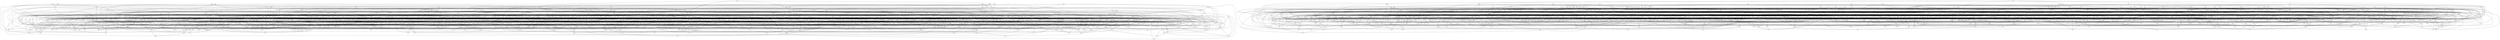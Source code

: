 graph {
	ssr -- {mkc zdr}
	ccn -- {hpf drf dnr}
	bpf -- {krh stt}
	lhf -- {zpv}
	pgn -- {xjc}
	gfn -- {xhp hvg bqd}
	srl -- {hfb gmm qjh}
	mtb -- {mcl nps}
	hkc -- {dcz mcl kzp zpc sgg}
	fhd -- {vst}
	kpz -- {shk mfn}
	qkb -- {gdx}
	dgb -- {xvb mnf}
	cnt -- {pfj khj qdb}
	rxk -- {ktd}
	xtf -- {dhk mqk zmp}
	czq -- {hpc tmk ttv gmk}
	rcs -- {scs}
	zjt -- {jgd jcm kms}
	vdj -- {jkt ssd}
	zpq -- {lmx tcv zdl}
	mpz -- {jcb hfl ppj}
	bcm -- {ctd dtz ssd dxd lsl}
	qqq -- {cjl pdp zhv tvb}
	gxj -- {lkj tbq sfm}
	zhk -- {fqf ptj vln}
	zdl -- {lxk dpr tcv}
	ncp -- {vqp vqn}
	srz -- {lnv fsg}
	jqk -- {csq mcz}
	cvv -- {glq rsc dzf gdn dfp}
	vcx -- {vdj npc nrx}
	lbq -- {zds}
	psn -- {npq xzz gjx svf}
	tnf -- {zqk jhs zbh lnq}
	vtz -- {bhh gxr blx}
	pzq -- {vcj cqn jxr qvx}
	bdt -- {jzm dhh hpc tbp}
	gjm -- {vtz kjl jln}
	zcg -- {kcv sqv}
	fck -- {qsp tcp}
	lls -- {zvq tkd tzd}
	hbr -- {hld rkl cbg}
	zsh -- {dcx zhr}
	mmr -- {tbk qns zmp}
	fvf -- {rsp}
	rfr -- {bdd}
	krn -- {dkk dfd}
	vvc -- {hmj zmh}
	ctd -- {gmg lmq zzk}
	sqk -- {qsg hpq nhf}
	rsp -- {vlb}
	tsf -- {dkp csh}
	lcm -- {tjj}
	nxn -- {gph kjl}
	jxr -- {rgn}
	cch -- {snz}
	dtz -- {kng}
	gkn -- {bgm}
	rfk -- {ngv}
	qrr -- {bqr rjp fqs gsx rjr}
	dmq -- {clv zdj zmh}
	dxd -- {mxp}
	gxr -- {nnh hpn}
	pqx -- {nbh qjx frt vpb mmn}
	mdt -- {qkc jzn jks qbc zdp}
	frj -- {fgj}
	dvv -- {tjj hkm tqf cmc}
	mcs -- {ttz xcr}
	vxg -- {mcp gxt mqn}
	pmv -- {sqv}
	mzb -- {zsh}
	pvf -- {sgg jzx}
	sxk -- {nsg mpc qjh}
	grj -- {srz dgx}
	vbh -- {sbn rkl}
	qzg -- {xdv zgb mpl fmc}
	zbl -- {zbf}
	nst -- {svd}
	fbq -- {cmf dcx gzt lln}
	kfb -- {gsk}
	slc -- {ppg}
	rds -- {hrd tlv qbm}
	vgp -- {qcp tcj}
	kcx -- {mbc gkn xmk xtj}
	kzj -- {fpg dng}
	qhr -- {gfm ktx lmg kbn}
	dtr -- {fgc mzg mcs}
	vfx -- {mfh frd}
	szm -- {hkt gmm hfh ckk}
	qdg -- {rcg}
	kxg -- {qnz vbk pff hll dfs}
	hgm -- {gnk ptd mxc kmb}
	gbx -- {mkt nkn mcj}
	fpx -- {dtz zvh}
	lgl -- {qcg zbh rcg}
	sfv -- {mzg xfd kgs}
	sls -- {dfj tfd vtj znv}
	msc -- {gqz hdp gdn qbd}
	tfz -- {fnk scr vff tdb}
	gmb -- {gst dqr grk hfp}
	grs -- {pfj}
	xsr -- {bbs}
	vbj -- {pts lnm jzx}
	qnx -- {qxz ckk}
	nvt -- {dhc}
	dhk -- {ztd}
	zfm -- {shk npq kbn lbd}
	jjl -- {sht cvl qkr kbf}
	jsv -- {dhg jvg ghd hqs mrr}
	nlk -- {xsp cbt qmd}
	blx -- {mtb fhf}
	slk -- {bmb jjp hdg dtf}
	pkk -- {ksl}
	bjv -- {kbl rbl bdt fvf}
	njb -- {zlq}
	skz -- {tpn cxr vfx klc tpl}
	mmp -- {mhx mpc}
	xsm -- {hmj}
	xfd -- {xpz}
	vff -- {gmx zxl}
	pck -- {czg hjg jkt dkp}
	ldl -- {rsq gmm tkt}
	zfk -- {lpm qch fts}
	ctn -- {rxc svf}
	mnj -- {dlg jkt}
	fjj -- {rfb jhc rdb bmg}
	cqp -- {vxq ppx svd}
	pqj -- {pxc ggj qrz pdc}
	dqr -- {dnr rkl}
	qfn -- {zbf}
	fxr -- {xnh ljb nmb}
	chb -- {ztf hxp}
	lbb -- {cpv zqk hvg cvl}
	tjk -- {tts dhp}
	sfx -- {ktx znk gpz qln ggh}
	jjp -- {fhl zdg}
	xxn -- {mjv}
	dfv -- {xvh mfn hfb hzn}
	ths -- {vfl frz lhm nks sxx}
	cgs -- {lkj}
	zqd -- {tmk hgh hld dhs}
	fgg -- {kmr mhx xlt}
	jbh -- {dmg qkx bmg skl zlq}
	kkf -- {kql}
	thd -- {xnc pts jbf}
	pzb -- {zhk bln qpl bfs mgh}
	gfx -- {qjd bvk fmx ssv}
	hpf -- {xgq}
	csz -- {lmf rkk zrj}
	dmb -- {hbk zbn hhs}
	lbd -- {zvc}
	lnq -- {lxq nms lfp}
	dkh -- {svf mct kmj tjr}
	gxs -- {hcv ncp msj lxr lzx}
	snx -- {xzv}
	vkj -- {qmv krc tvx}
	mfv -- {mfh}
	svh -- {msn sxj stn}
	ltd -- {csq bmk cnt vkj mmp}
	cft -- {mhx vfn dpz bdl krn}
	gld -- {mkj rkd dsr hsx dzj}
	sfg -- {pmx dtc vst}
	xqq -- {dbx sxj}
	tgx -- {sfm kvt}
	cqv -- {lkz sxm}
	fnk -- {hls prg}
	knn -- {rvq cxl cfz}
	trp -- {rzn gnq xpp sjh}
	xtx -- {xpp}
	qbd -- {mmb}
	nnh -- {pms}
	clk -- {fxg mlk fxh nzh cbg}
	kqz -- {rnh ssd}
	glp -- {kkx nkp zbh fbq hmz vns}
	nxl -- {mxv zmt xgm}
	fhp -- {mzd jlk jtc}
	jzc -- {mfh lkp tnf ldr}
	lhm -- {vgp ptf}
	glr -- {mkt kjx zmm}
	xkh -- {cfk rjp jzx}
	ssv -- {gzp}
	fhl -- {rsp}
	tlx -- {fmc tgd zxk}
	ptd -- {krh fnr czp}
	bvx -- {fqf spp lsl nfx}
	jbm -- {qld vcj qmq pkl}
	trn -- {gcf qsj bgt}
	vjd -- {rfr dsx cms}
	mzt -- {pxs vqd sqf drx}
	rsv -- {zbf ddf tlx fnb}
	rpn -- {rsr lpq}
	pbg -- {mmb rlf}
	qrl -- {nhf fvf}
	qgp -- {jjb kll fhn qvx tjr}
	lnd -- {jtj}
	btp -- {rcj lfp}
	jcr -- {jgj}
	qmv -- {qbs zpc}
	blb -- {fst rzn rhs njr}
	gqj -- {cqv zvf qcb zkh}
	hxr -- {jbz}
	fts -- {mcs nnh}
	pvr -- {gsm rsq}
	skq -- {vqp bjs tch}
	ksf -- {dnq jxv nmv}
	qdk -- {nmb}
	qxv -- {dfv qdk rlj gzp zbz}
	nsk -- {gqz}
	zbb -- {knd hvp lls fhr njr htv}
	vqp -- {vst}
	cdr -- {fhv vvq zjq gsc}
	lbg -- {sns vzt sdz thd pxl}
	vbd -- {dhc rcn kfb bvq hlx png ghh}
	vrh -- {zrk}
	cvl -- {dnd}
	qhf -- {crj bhx}
	kqr -- {pgl kqp xld ccn}
	bvq -- {jcb}
	cxl -- {ljb}
	tss -- {xlm rht shh vrk}
	scv -- {glr qsr rjh cml}
	ksl -- {zpn bcz}
	zsz -- {kgp mmn xbm}
	pxs -- {rsp}
	hsj -- {kbf pvs lcf}
	jcb -- {mzg}
	hmt -- {fmv fzs tcp xkh}
	ktv -- {vsn nbk kvt}
	htr -- {sml hln lqs}
	jmc -- {nvg prg njb czg}
	mmt -- {svf gpz hgh dzq}
	nbh -- {stn zhr}
	rnk -- {pbf zlg}
	dzk -- {ltj ndh dfd xnh}
	dzl -- {smk xhp qzz xhm bln}
	nzt -- {lpq bnr bvq rpr}
	hdp -- {fhd tqn cgs gjp}
	mvs -- {mvr hnh rxc xgq}
	rbg -- {xrs gph jqk hqv czm}
	gmk -- {vhr pxl}
	sxm -- {tzz xlm}
	nbl -- {bbs kxn vvc psl}
	gjp -- {jcr}
	cfk -- {rbl}
	lss -- {nsl}
	gjj -- {mfv ffq}
	mrf -- {pbq tqn ptj lmq}
	lxr -- {dsx qss}
	hnz -- {pdc dtz rcb}
	vnz -- {qdg dcq hqd}
	mbs -- {tpl pck pmb jxg gqp}
	sbt -- {fmv cxm mmq}
	cxr -- {bgt}
	lgd -- {zxl ptp tpp tmb}
	rzg -- {ncm gmh tqb}
	ntv -- {dlx qjx trn lmq}
	ndh -- {hzj hfb}
	kzt -- {grs fqm}
	vln -- {tcj}
	kcv -- {cnb qkb}
	rpd -- {ghd dhh}
	vmd -- {gjj}
	jgv -- {sqv vxb}
	ttv -- {mrr}
	frz -- {zlq pdc}
	hmx -- {zns chf ftt}
	cxt -- {xcb hqq btp nbh}
	dlq -- {zdz zfk rsv}
	jzj -- {jxv bvq gsm gfm}
	skg -- {tkq tjj}
	hlj -- {hfl ptm}
	zbr -- {fvf kgs rkl}
	dht -- {pmz dgl}
	trd -- {nhf}
	gpt -- {phq vgp vjd frj lpl}
	qmk -- {fmc hfk kcb lbd}
	xmk -- {fgj}
	nzb -- {tpj nzh qcj}
	npc -- {tth mfd rnh}
	pjr -- {srz xsm}
	cnd -- {ctz gps bpf dgl}
	pmh -- {pkv lgl xhm vcg xmk}
	tbp -- {zdp gxn hlx}
	kkr -- {vpx hll}
	nvl -- {lvt knm gmh hll vbh}
	msl -- {rnp kzk zbz}
	cpv -- {tbq bnl}
	tch -- {gqp mfv pjf lmv djs}
	hkm -- {knc}
	bhh -- {khl mrr}
	jqb -- {zmh lkp fpx vdj}
	bxp -- {fsg xnq dst}
	hfh -- {bkz rxg pzl}
	vxj -- {hkf rsv cqg jvg}
	lpl -- {sht zxj tdb}
	jcj -- {cfl nds}
	hln -- {xjv lzg}
	hnh -- {kmb tcc}
	mbm -- {lbj ffq xmz sxj}
	zjf -- {dhh pxs kbr sdz qmr}
	rsx -- {sxk zmm}
	lbn -- {nmv qrl bvq msl sxz csq}
	mcl -- {smg}
	nmv -- {pgn}
	hdl -- {phn lbq bdl fgg}
	jks -- {kzp pcf}
	krh -- {pgl}
	rck -- {zhr xjv hlv}
	gpr -- {njt rpz lxs hrd}
	ftt -- {mjv}
	vqt -- {mcl lvk}
	hsx -- {zxj rzl}
	pdg -- {prp fqs qmr bjp rlx}
	hzs -- {kqp pmz rjb}
	fgn -- {rpr lnz hvz hzj}
	zkf -- {ccd}
	gzt -- {ssr sfg}
	hvg -- {sff qdl}
	zrq -- {lfs lns vpb lzl}
	dnh -- {dtc}
	jzr -- {njb hmx zfv zvm}
	bpx -- {dfd mvr dnq}
	njx -- {zqk kmq kfv jcr}
	mhq -- {tbk qkb xbt rsg}
	zhl -- {vvq xbm sxx dhj nms}
	cnx -- {rdb ktv}
	mpv -- {prk jfl sbn mcz}
	qkx -- {bcz htv rlz}
	ftk -- {nbh znv hvm gdv}
	phn -- {xtz zjf}
	kpc -- {clp xsm gdx}
	njr -- {kjs}
	jkg -- {mlk lvt kbn fmf}
	frc -- {ckc kns fhs rfn cng}
	cxc -- {nhf zjt fqm klt}
	plb -- {rdb}
	cvr -- {djn zmr zkf}
	hkt -- {xvn gsx}
	zjq -- {ngx xsk zdr lnv}
	smg -- {hpn}
	hlx -- {blx cml qnx kns}
	scr -- {qph nsn jcj}
	hbp -- {gnp zvp zpc gps}
	pdb -- {krc tmn krh}
	kcz -- {dtx xvb kqz ptf}
	jvg -- {zvc}
	nkn -- {krh mmp}
	qmd -- {ktd stm fhf tcp}
	zxk -- {sns tvt}
	qrq -- {svd scs}
	bvk -- {zdp gkt ppj}
	khl -- {hkf}
	str -- {kmd shg tth}
	pzh -- {hpn vqr kqk xcr}
	dmg -- {bqf mkf}
	lvt -- {vrh khl}
	bkt -- {pxl sgg kzp}
	cmv -- {dlg lcm lxk}
	sbx -- {ldl hvq hpf}
	kmr -- {pgn}
	krc -- {mmq}
	ndc -- {kpg mlg flj tgd}
	djq -- {xls jnf gjx rlj vgg}
	npn -- {zdr dhk kqz dhp}
	plp -- {gjp pjr fbr lzx}
	gsf -- {sdg qcb glq mgh}
	vlb -- {rjb}
	qss -- {zbn mmg kvn}
	clf -- {zht qsj}
	rdq -- {kmd pkk krv}
	tlv -- {xzv grs vbh}
	pkc -- {kxn sxj vkp psm mfd}
	nrf -- {prk tmn bhh}
	zlf -- {lhf gjm dzq hdb}
	qbs -- {dkk hgh hvz}
	dvz -- {plb fnk tvz vvc}
	tsh -- {gjj}
	cbt -- {hkf dkk}
	lpz -- {sff nst}
	zrv -- {qcl xvs lpq lnz}
	nzj -- {bxp nkp qsj}
	hsf -- {lhb xld jtj hlk pms gpz}
	hpc -- {jxv}
	ckk -- {xtz}
	fmm -- {hsg lhm mjv cdq jcj rbj}
	rxg -- {nhs}
	clh -- {cgq}
	rxl -- {rck kbf pmv}
	hqd -- {sff kxn}
	frd -- {gmg xsk}
	vfn -- {pgn hkf xjc}
	dxq -- {kjx kqr zhc hnd}
	bfr -- {mqn qrn}
	gdv -- {rkk fhd jfp qhf}
	vfc -- {nvt bhb xvh drf}
	qfl -- {lhb kns}
	dnp -- {vff nsk}
	txv -- {fnq vjh}
	jxg -- {ptj rkd fgb}
	pmk -- {zht tbr ltq}
	jhs -- {dlg clf dnh}
	mct -- {fzs clh xnc prp}
	ldq -- {mvh sqf djf xfn}
	vgb -- {vxb}
	czm -- {mlg}
	zzk -- {cxn nfn}
	hdb -- {qmv lhf}
	gzj -- {ndc blh pvr gsn}
	pbf -- {ltj pgn}
	zvq -- {jgh}
	cbb -- {qmk kzt zdg pgd kpz dbn}
	fmd -- {gmz pqp ngz mcj}
	lgp -- {fhf chn qcj qsp}
	xqf -- {mqn fnb}
	sjh -- {mkc cxt}
	sns -- {hvz}
	zth -- {dhp csz psm}
	hqs -- {kpg zrk}
	lnr -- {tcz cml pxl}
	pkl -- {rnk pts}
	qzz -- {bdx}
	rcj -- {lbj cnb}
	lmq -- {slc qxm tfv}
	xmm -- {bvq bfr hpd}
	flc -- {rqh tmk xjm xng kpg xxf zdg}
	hkr -- {xbm}
	xcn -- {pvr clb hzc nzh tcc pgc}
	qsr -- {tqj sns}
	dzf -- {ssd qft}
	vmg -- {kql tdb tfz}
	hrq -- {lvk}
	dqs -- {tkd tgx hnz}
	mvr -- {dnr}
	hxx -- {qjk mvr rxc vjl}
	pfl -- {crc ppg}
	xrp -- {fgj lmv}
	tpj -- {rtz zsd qsg}
	skl -- {vrk}
	xgr -- {nnh}
	mfz -- {qzz pkk dhn gnq}
	vjl -- {fxh rhp mcj}
	flh -- {clh pff xld}
	xgs -- {bvs}
	hfk -- {srl klp cch}
	hrv -- {sbn zbl}
	jpm -- {fjq tbq fbv}
	sds -- {bmg zcg blk pfr}
	jkt -- {ccd}
	mcz -- {jcb xhn}
	tqb -- {hrq pjb}
	hss -- {rmf rzs ctz}
	rsq -- {ttv}
	kbx -- {ngv xqf zds prk}
	hhv -- {str dpr hqq ltn zsj}
	nzh -- {mzg}
	fnr -- {gnp nxm}
	tcc -- {kbx tgd}
	mmd -- {xdj hgr cks tfv}
	ljh -- {trd kxp chn nxm}
	gfk -- {xvn vxn jcb sdr}
	tvt -- {cgq fxr ngv}
	vpx -- {tvb}
	vkl -- {xdv qsg lnm jjb}
	jxb -- {hmj bst cxr cvl}
	spk -- {rcg jsk tzd cxn}
	qhn -- {cvl}
	ptp -- {phq dgx}
	zht -- {kql xrd qvb}
	rvv -- {lhg zmr hsx}
	dbp -- {kll tcp svq}
	bkl -- {mjh hkm rsc vrk}
	mbc -- {pns fsz prg cqv xcx}
	nfd -- {tgd lxn}
	zdz -- {cqn}
	znv -- {kvj kmq xmz zrj}
	mlp -- {vfx cvr qzs mjh}
	bdl -- {kjx ktx tzg}
	lzr -- {ztv dfj nrx cxt}
	bqr -- {qlc zbz}
	djf -- {hfp rlx pfj}
	hnd -- {npf}
	gxh -- {dfc nhs fnr cls dkk}
	tsv -- {vcn fhf jbf}
	rpt -- {hdb nmb dfz dlq}
	mzd -- {srz gmx pmk}
	mkt -- {rmf bkt}
	fmf -- {ndh pdv cng}
	gst -- {tqj qlk prb}
	ggh -- {qkc sbx hxv}
	gsx -- {xnc cgq}
	xsb -- {dlx dfp zgg}
	fhr -- {vns kng tgx}
	dbs -- {vld knn pms nsl}
	lxn -- {kmn}
	lbh -- {zdr nrq}
	qld -- {jzm hzs fqz jlx}
	xtz -- {pdv}
	rsh -- {kpz qdd tmk pgn}
	zsv -- {jgv gzt nxl lmv}
	ctz -- {khl hfp nsm}
	khz -- {gps}
	kpr -- {pvs nxp xxv psm}
	tvf -- {pvf crl mxc}
	mfn -- {vbn qfn}
	dfp -- {knc}
	rcb -- {lxb}
	vtc -- {pkv kdd tkc djm}
	zlx -- {rmn kcv pck jrz}
	mgq -- {zcg vqp rzl nxp}
	rhp -- {drc dgl}
	gkx -- {vxq knc gqp}
	xnl -- {zsd dnl gsm}
	tng -- {gmx jrz lpl tqn}
	hlk -- {prk}
	dfs -- {fmp pcf}
	sxp -- {qcp dgb ftt}
	szv -- {ncm kxg kvf}
	pdj -- {sdr rcp xtz mlg prp}
	hlt -- {zhr}
	blk -- {fsz}
	bhd -- {jgv}
	fbr -- {qsj}
	tfv -- {djm cms}
	fqm -- {kzp}
	qzn -- {jvl lmq rfb}
	rdx -- {zvh jgj lpj vkv}
	rdb -- {hkr}
	jmj -- {pms phn nrf pcf zbf}
	kzq -- {sxm hlt xnq glq}
	qfv -- {mtv chf chb fhc}
	qcg -- {ngx hmx}
	pdq -- {bmq nnq cxl dlf}
	pns -- {lxb jrz mxp}
	rbz -- {bgm gxj pxc hxr}
	bhx -- {xqq cnx lzg}
	dpr -- {dnd qvb}
	pks -- {mnh lgp pzl mvh xgr}
	xvh -- {gfm dhg rxk hzn}
	fqf -- {dfk}
	jsk -- {xdb kbf ngx}
	mxv -- {svp xbt dtx}
	zss -- {bcz msn xlm blk nsn}
	mkj -- {dsx cvl}
	gsc -- {pmv}
	hcr -- {msj tth jfc chk}
	knm -- {nvt hpd gmh}
	prb -- {kbq krn gsn vbn}
	hzc -- {tcp pmz xjm}
	cbp -- {rnk krh zvc jtj}
	rlz -- {qrz fjq}
	hqv -- {fkn ttz sns}
	lbr -- {lfp zjl}
	zgj -- {lbj fhc sxq nsk xxn}
	fqs -- {jql nxm lnz}
	tkq -- {mmg}
	tpn -- {tkq xrd kqz}
	hsn -- {hmj}
	jgt -- {btp xnq xcs cmc}
	qkr -- {cvq dtx}
	tmb -- {lrm vln fsz xbz}
	tdp -- {lcb sbd tzt hvg}
	hgn -- {hrv xnl rsq}
	vxn -- {bkz qmv}
	flj -- {czp gsn}
	cvq -- {xgs jgj}
	qgs -- {gkn lvh tgx vrr}
	brk -- {dnl vmn jzx rpn}
	lrj -- {klt kdk kpg czp}
	tcz -- {xgq kmr}
	zcm -- {gck pgc cls mfn}
	hdg -- {blh}
	cmf -- {fnx}
	plc -- {tzj gdr mkr rzg}
	pdz -- {djn hln xgm}
	khj -- {cch}
	cqm -- {hll flh blx rmf}
	hbx -- {hqq rht zqk}
	ltq -- {nsn pvs cdq}
	zmt -- {zsj}
	svp -- {zdj kkf}
	mxp -- {jfc}
	xps -- {mcp zpc xnc}
	vnt -- {hkt lpq vqt}
	tvl -- {nhf khz gph qbs}
	rvq -- {vjh shk}
	bmk -- {nmb hxv xnh}
	mbp -- {dtf jks qlk fts nzb}
	zcp -- {mdt rjb rhp gnk}
	jfc -- {rcb}
	nfv -- {glq kng gkn}
	qmq -- {drx stm}
	kjz -- {bdd tbq fgb ppg}
	cmc -- {dcq nfn}
	krd -- {rcs htr pdz lhg}
	tzt -- {tts lkp}
	lhb -- {lpm}
	csh -- {pjr hsn mxv}
	kdk -- {cqg sdr}
	clb -- {hqs kbl pkl}
	jrz -- {vqn cms}
	srv -- {rzg knm}
	nhv -- {lzg kmq fqf bhx}
	sbd -- {cps zpq}
	fhc -- {qdl}
	drf -- {zbz}
	gbr -- {qxm ngx lsl}
	gqx -- {hld bmb czm}
	mhk -- {rdb xgs ltq}
	hmn -- {jhc kcv bfs xxv hxp}
	rlx -- {sqf kzk zlg}
	kdd -- {kng knc}
	szg -- {cml smg}
	ljm -- {kzs rcg rfr dng}
	gcf -- {xxv}
	xvs -- {xtz ngv qrn rvq}
	kmq -- {mzq}
	zbh -- {sfg vcq}
	jnf -- {dht flj}
	qbc -- {rfk klt}
	jtg -- {vcn qsg mpl dkk}
	mmn -- {ztd}
	shg -- {lnv kfq}
	cks -- {cqp mgh hbk}
	lln -- {qhs rcb}
	kzs -- {nkp}
	xrk -- {dtx nks}
	dbq -- {hxp xcx tjj}
	jlx -- {jbf cch ttz}
	znh -- {hgg rjh xng dkr}
	kmj -- {fnq rjb blh}
	pfr -- {ggb}
	qcs -- {fpv mqk}
	gdn -- {rkk}
	zmk -- {vch lmv nqh ztv}
	xdj -- {knc}
	vmb -- {rxc zdz fnq fqm}
	gzp -- {znk}
	gql -- {sjh chb}
	rqz -- {tzt vnz bvv qft}
	rsb -- {frd zmt jjj}
	qvx -- {sxz jtg}
	rql -- {tgx kkf}
	tzg -- {nsm mtt hkc}
	mlk -- {mrr xzz}
	mgm -- {qsr kqk khz lmg}
	chf -- {xrk tjj clv}
	khs -- {bjp}
	jzn -- {fxr}
	hbk -- {nrq}
	bhb -- {jtj svf}
	lfs -- {dhp xvq}
	gnc -- {qjb cgs nhm vbp gsc}
	jnm -- {nfz khj tcz jbn}
	pgd -- {dfs}
	sps -- {nqh vnd chk npn}
	jgd -- {fhs txv}
	bkz -- {hfb cbg kzt}
	xzs -- {tfv lkj snf}
	qxh -- {rmn dhn dgx}
	njt -- {kmn bhb}
	jln -- {qsr fck rvq}
	rlj -- {lpq}
	pjf -- {qhn}
	qqc -- {qrl ldg qch}
	xcb -- {jkt lpz}
	hpn -- {bjp}
	lkk -- {rdb kfq gcf ztv}
	ngv -- {pjb}
	dpz -- {vxn fmf grs}
	zdx -- {hdg rsr pgc}
	gbc -- {fxg svq nfd xgr}
	hvj -- {nvb tdn xcs qkr}
	vqd -- {mmq drx xsp xcr}
	jsj -- {lmq spp mqk}
	bhz -- {bnr rbl pjb jks}
	gpg -- {fkd nfn cdq crc}
	hzj -- {svf flh}
	vpb -- {vqn tcv kgp tcj}
	ddg -- {qcp xjv dmg zjl}
	mnf -- {dsx}
	lnz -- {xcr}
	kng -- {xbm}
	ckc -- {svg rnp}
	ktg -- {tqb tvf qqc bqr}
	qcj -- {hpd}
	ffq -- {jgh bqf}
	pnf -- {mnh vhr pdv hkf ngb xls}
	tzz -- {nxp}
	czg -- {pmx dsr}
	rcf -- {jvg zhv}
	rnz -- {cht tfm rxc zzz}
	jbn -- {hzq bmb}
	vbp -- {xdj}
	hbd -- {dtf jvg pfj lbq}
	qkl -- {lbq pzs ctn dnr}
	dch -- {svp knc tdp mhk}
	flq -- {bvs qhf hcv qph}
	fjq -- {bhd}
	svd -- {nds}
	ppx -- {ztf kjs pfl xbm}
	dsd -- {kkr rzs pmz ldq xqf}
	nml -- {flq pbt rgt}
	blh -- {smg}
	rbj -- {xcs zzt}
	nfz -- {lhf gbh}
	lmv -- {clv}
	fxg -- {sdr pvf}
	pvs -- {mnf vrk}
	zvf -- {mzb ksl dlx spp}
	xrl -- {ldr zvh dgx zjl}
	frp -- {nds}
	zrj -- {vpf}
	fnj -- {dhn gmg dmb}
	krv -- {fjq zpn kvn}
	xfb -- {kfq lxb tzd rbj qhn}
	clp -- {rql dfk xtj}
	qkc -- {dnq ngz hkt ndh tzj gfm}
	jlk -- {zjp gtj zgg vnd}
	fkd -- {qkb frd zgg}
	zlg -- {xzv kgs}
	tbr -- {djn}
	pcz -- {hzn dbp czm kfb}
	rlf -- {vst prg}
	xjx -- {tpp lxr hsn}
	xhj -- {zjl xsb dvz kqz xrt}
	zgb -- {bhb}
	mjh -- {nhm jgj}
	ljl -- {qrl cxm prp}
	qch -- {lxn rjb}
	gdp -- {sml pjr nhm dhj}
	mzq -- {zbn pbg vcx kvj}
	lsl -- {bqf}
	bnl -- {kql pbt}
	hks -- {zdp ldg rlx gmm}
	chn -- {cbn vhr}
	tkt -- {vbk zrk qtx}
	sqt -- {cxm kjx nsl cqg dtr}
	bbs -- {lzx sxx}
	tfm -- {xng blh pdb}
	hvm -- {cks jgh cfl}
	qlk -- {mqn kld}
	shk -- {pgl}
	hvq -- {kdk gmm rzs}
	tfd -- {dbx cxr gqz}
	mbd -- {hll dtr svf sqk}
	psl -- {skg tgx lbr dsr zvq}
	qxm -- {skl dlg}
	rnh -- {qdl}
	fmc -- {rmv qjh}
	kmd -- {lsl}
	lhg -- {nhm}
	kxp -- {xng mpz}
	qzs -- {dkp gcf lcm dzj}
	qvb -- {xvq}
	cht -- {xzz}
	dsj -- {fqz hvz jvg}
	cls -- {gph psn btg}
	bln -- {nms srd}
	vrk -- {lgg}
	vnf -- {dmg vvc vxb dmq}
	mpg -- {mcj nmv rzs zdx lvk}
	xvn -- {svg}
	dtf -- {khs pmz}
	fbn -- {bpf hzs dnl rbl}
	kfv -- {mmg lcf qjb}
	hfl -- {gzp cgq dnl}
	mpl -- {fhl lss}
	xbt -- {gdx}
	mxr -- {gsk rxg}
	zvk -- {lvk ssv fmv bjp}
	zzt -- {vxq}
	njv -- {vcj rqh dcz}
	crl -- {tzj xrs dnq vmb}
	fmx -- {mcj vpj}
	gvs -- {gmz mcx pks}
	jhc -- {qbd}
	xbz -- {bgt qkb kdd msn}
	sml -- {lzx rzl}
	dhs -- {rsx rlj vxg}
	gsm -- {lxt}
	mvh -- {cht}
	fbv -- {fgb tbq pct}
	rqh -- {zgb gnp tqj}
	nbk -- {qft}
	zbm -- {stn dhj rgt hlt hvp}
	kvl -- {zgg qbd gjj npb}
	sfk -- {qzz mmn qzs scs}
	cpj -- {zmh bvv mkj fvx gcq}
	cxv -- {shh cnx tpl djm}
	xrs -- {xvh stt}
	tqj -- {ncm}
	qmr -- {vzt ldg}
	pkv -- {lmf xmk xcs vmd}
	fhs -- {rgn mpc}
	kqp -- {cxm}
	gns -- {dlg jcr zgg}
	srm -- {qsr sgg dsj snx}
	hsg -- {cms snf kzs}
	vfl -- {mfd psm vpf}
	bhg -- {fvx hvg nbh skq}
	ggj -- {dzj bcz slc}
	knd -- {hkr lmx}
	pxc -- {nsk lkp pjf zrj}
	hgr -- {zvq xpx mkf}
	scd -- {szg hrv kcb plc kzk qcj}
	jfl -- {ljl fnq xfn}
	vtl -- {lfp vjd kqz xdb}
	srb -- {bvz fnq xlc tcp}
	lxq -- {bhd xsr}
	vkp -- {zvm tbk xtj}
	bjs -- {rzl mqk vxq}
	qlc -- {xld cch}
	rjp -- {nxn bnr lhb tvb npq bvd}
	bnp -- {jdh zdz nrf cfk zxk}
	trf -- {tqb trd pgd zqd}
	hnx -- {qdg vnz lxq kvx}
	lch -- {rsg}
	vbn -- {jxv}
	pmb -- {dnp lch fpv fhp}
	svq -- {ktd}
	pzl -- {pgc lvk}
	fjf -- {mmr qzn zmh tdn}
	nlm -- {xrp gdn tjk vmg dnv}
	rsr -- {kvf ltj}
	bst -- {vcq rht dnp}
	dcq -- {dkp vqp}
	xsp -- {rpr rjr}
	jgk -- {bgm qcs rlf qns}
	bqd -- {gnq qzs qqs}
	lzc -- {drx vgg hlk}
	fmp -- {zrk rvq}
	rgt -- {zdj hcf}
	xlc -- {znk xgq}
	plk -- {vnt qfl fmf rsx gps}
	vxc -- {rnk cbn cch kbq}
	jtv -- {qrn jxr vjh}
	lmx -- {lxk vxq}
	ffp -- {kbl lnr ctn xmm rxk}
	gsn -- {vrh}
	vns -- {csz gkx}
	qcl -- {gdh kqp dfd}
	czb -- {dzf pct qkb bqd kpc}
	lzl -- {nfv lbh zxl}
	msn -- {hlv}
	sdg -- {gsc dst vpf}
	phl -- {fhc ppx zmp}
	zll -- {ztf pdz npn phl}
	lpj -- {xkg qcb dbx}
	kvt -- {pbt}
	vcg -- {dlx ppg}
	xvq -- {bdd}
	tjp -- {pff hpq zqq szf}
	shm -- {xgm tch djm}
	qsp -- {hzn tmn}
	dhg -- {mhx}
	mmk -- {mxr nvt jzn}
	nqp -- {pbf xdv hkj mcx}
	fzn -- {hlj pgd fnb}
	xgq -- {gdg}
	kkx -- {gbr bvv}
	jtc -- {hjg ssr bvv jsj}
	nvb -- {ztf}
	sbz -- {xtj kxn vmd bgt}
	nrx -- {qns}
	lvh -- {crj tkq hxr}
	fkn -- {xvn xpz nfz}
	nkr -- {tcv rdb cnb xbf}
	dhj -- {tcj dnd}
	rcp -- {hvz rvq gbh}
	fpd -- {kzk nxn zqq}
	cfz -- {vqr}
	lnm -- {hfp dhc ljb}
	nms -- {mnf fbr}
	npf -- {khs rfk mxr}
	gnk -- {zvc pgn}
	sqv -- {zsj}
	znt -- {khz qxs stm ttz cxl bmk}
	xxf -- {ldl gmm}
	vhg -- {lsv zzk ncp pfr}
	kbf -- {hjg}
	kbl -- {zpc bhh}
	kbn -- {lnd zrk}
	fhn -- {snz rcf ldg}
	mqg -- {hlj qsz ldg}
	vbk -- {xjc nmb}
	djv -- {jdh kbq hll}
	gcq -- {lhg kvt zxj lmq}
	fpv -- {jjj qrq}
	nhh -- {rsm zdr pfr dhn}
	sts -- {hlv}
	gjx -- {zdg}
	hbj -- {czp vmn prk fzn}
	mqk -- {bdx}
	ghh -- {zsd kbq rgn}
	tvz -- {bhd tbr}
	hpt -- {hqd hdp jgk bbk dmb}
	ftg -- {lns hlt ssr}
	kcb -- {fmv}
	vhs -- {grj dcx sxx tts}
	qcp -- {xrd}
	dfc -- {npf qbs hxv}
	pvc -- {kll mvh mpc srv jzn}
	hqt -- {ddt vns ftt xqq}
	fvm -- {rpz mtz nkn nlk}
	mvv -- {cmv kmq vvq lsv}
	zmp -- {xtx}
	xcd -- {cfz lpq lxt}
	pzs -- {rmv qsp tmk}
	snf -- {qxm rxl}
	ddt -- {pct}
	fct -- {rql xbt}
	cdn -- {njb xpp shm tkc}
	nxm -- {szg}
	fng -- {dhc trd npq vhr gvs}
	xdv -- {qxz}
	txx -- {hnd xlc jql blh}
	mkr -- {rkl lxt jrb}
	kld -- {cxl fph}
	djm -- {jvl}
	nht -- {dst xrt rvv vtj}
	nvg -- {pmv nsn qrz}
	hkj -- {drf hrd nps}
	fzs -- {czp jtg}
	png -- {jcm pxs}
	mxc -- {zrk}
	lpm -- {vlb hpn}
	vhq -- {slc pjf ggb tsh fsz}
	pdp -- {rpz qxz bpx}
	kqk -- {tzj}
	ntx -- {gpt fgj zlq}
	hrd -- {zbr}
	xcr -- {svg}
	ppj -- {rjr qtx krc}
	qbm -- {rsp}
	zpr -- {xsk zns nst lmf}
	vld -- {znk vpx xpz srv xgr png hdg gdg}
	gmx -- {kfq}
	lkz -- {zkf fhc}
	sht -- {jjj dpr}
	zpt -- {btg kgs rlx rpd kkr}
	qsz -- {kmn gxr sdz}
	zjp -- {pbg qrq}
	tqn -- {rcs jpm}
	hvp -- {npb}
	bbn -- {rgn drf csq zmm dlf}
	nnj -- {ssv ckc gmh cbt}
	dzq -- {svg}
	sdz -- {dkk}
	xfn -- {mnh}
	cpq -- {dxd lgg kmd}
	kms -- {zpv sfv ngz}
	gtj -- {rmn vsn frj}
	bmg -- {jbz}
	rsk -- {jzm xls fqs}
	frt -- {zmt dfk}
	rtx -- {ppg rsb qph dzj}
	htv -- {zsj}
	zpv -- {xls gnp}
	pfj -- {fxr}
	tgk -- {tbr rnh xdb tzz ptp ksl hxp}
	gmz -- {qjd bfr vpj}
	zmd -- {qfn vpx jzm fvf zvc}
	dlf -- {mcp}
	kvf -- {bkt}
	kbr -- {ncm sbt mnh}
	qxc -- {xbf vcg bgt}
	mcx -- {dqr fxr}
	vsd -- {rtz dgl glr gmk dcz}
	ptf -- {gqz nbk}
	qjx -- {mfv dhk dlx}
	hsb -- {dbn rzs gqx dhh}
	gdr -- {fqz ndh djv}
	tjr -- {qbm vcn}
	pnp -- {rxg zqq gbx mtz}
	tlj -- {shg vcq cdq}
	qqs -- {mmb dnh fhc sfm cpv}
	fqz -- {hfp}
	jvr -- {cfl xlm vst}
	cnf -- {vpb rcb krp srz}
	hhs -- {vvq}
	nfx -- {rcj xmk}
	crv -- {zbl kfb dzq stt}
	gxn -- {cfz nsm}
	rhd -- {vgg rtz cch}
	jkc -- {sqf ltj kpg hlj rds}
	ztb -- {xjm trd klt qcl}
	tkd -- {nrq blk}
	zmg -- {lxq bdx xbt xxv}
	xhm -- {cpq mmg xbf}
	nfn -- {rnh}
	fsc -- {jxr tlx gdh gfm}
	hxv -- {zlg qrn}
	dzv -- {qlc qdk jnf pqq}
	qnz -- {xjc}
	bbk -- {nml qxh gdx}
	vch -- {zkf nxp vgb}
	sxj -- {qrz}
	xrt -- {rfb clv fgb}
	tvb -- {rfn gjx}
	xdc -- {jdh bvd xjm jbf}
	mtz -- {txv}
	dcz -- {pxl}
	zlb -- {dfp xrk fnj}
	mtt -- {fvf xfd cbn}
	rzn -- {jvr qph mtv}
	cjl -- {nnq rpn mcp msl}
	zqq -- {pdb}
	gxt -- {tmn xnh}
	nfs -- {qbc zhv lnr mqg}
	ngb -- {pqp qmn stt}
	rfb -- {scs}
	qpl -- {lcf qft rkk}
	mkf -- {snf xxn}
	hgg -- {kjl nsg lss kdk}
	tpl -- {zzt}
	tsm -- {svh ftg knd ddt kjv lbh}
	vrq -- {rvq xjm zpk fdk}
	tcv -- {cvq xrd vln}
	xnm -- {dhh tcz qjd tvb jjp}
	fgc -- {lxn nnh}
	ztv -- {rsm}
	qnj -- {hbk kdd gql fnx}
	qbt -- {pbt dnh bvs mlp dfk}
	snz -- {xzv}
	fvg -- {gsf lkp rcj}
	pqq -- {xfn ktx hpd lbn jzj zvp}
	cxn -- {mfh plb ghp}
	vmn -- {vbn snx gpz}
	zzz -- {vfn nsm}
	mhz -- {qfl vbj nps hgh}
	zdj -- {nkp}
	qph -- {fst nqh}
	bnr -- {xhn}
	qxs -- {zzz clk cch}
	rcg -- {vgb}
	kns -- {qlc}
	zvp -- {rxk kvf}
	rcn -- {flh xnc nrf}
	phh -- {ztd hlt hbx scs}
	jql -- {pjb fck}
	tqf -- {dkp cgs tdb}
	hlv -- {zxj}
	pkf -- {kzs jgh nvb qcs}
	zbn -- {mnj}
	gch -- {njt gbc jgd rxc khs fkn}
	dfj -- {rcs rfb kgp}
	cmz -- {lgg gqp dng npn}
	gnq -- {mmb lkz}
	pdc -- {xdj pct fnx}
	hlc -- {ftg pmh rdq kbf mjv}
	ltn -- {crx dzj gql}
	vnd -- {tfz xsr}
	krp -- {jjj vpf}
	zhv -- {vqr}
	jtb -- {mzb tjk lpz}
	dbr -- {gfn lch ldr hvp shg}
	pkx -- {gsk ctz rjh dlf}
	djs -- {fjq tsf dhj}
	lrm -- {dcx xbf}
	mzh -- {mxp xtf jvl pmx}
	lgk -- {dng qkb skg qft dtc}
	vxs -- {rcf mmk xrs mtb}
	jvn -- {szv ljb lss szf rsk}
	kxj -- {hnd hpc nfd jqk dht}
	mcj -- {qmq}
	zmr -- {qhn frp}
	kvx -- {rmn sts lkj}
	pjh -- {zqk nvg xrk pzd}
	vrr -- {hhs phh frj}
	bvz -- {xtz gdh kzt}
	jbd -- {frp lzg sts ntx vqn}
	lns -- {vhs cfl}
	xgm -- {mfd}
	zvh -- {npb bgt zvm}
	grk -- {njv dnr dfc}
	nbn -- {zpn svh qsj ggb}
	lxs -- {fnr fmx gxn}
	gdh -- {lnd rnp}
	qtx -- {svq rpz}
	kjx -- {jcm}
	zbx -- {gxj gng bhd cmv}
	jbf -- {kgs}
	zhc -- {pts vlb bvd}
	vkv -- {shm rsm dxd}
	kvj -- {dgx dfk jhc}
	shh -- {xvb xxn}
	fxh -- {lmg cqn}
	btg -- {bhb xhn}
	jbs -- {ghp dbq kjs dnv}
	fdk -- {pdv mvs nhs}
	pmx -- {nks}
	gpz -- {rnp}
	mgh -- {jfc gjp}
	fpg -- {gjj zsh frz hkr zth}
	hmz -- {qss njr clf}
	mpt -- {hdp xzs tsh tzz}
	gck -- {kxp rmf zds hpn jdh}
	nnq -- {nps fmv}
	bfs -- {tsh dst}
	qns -- {hhs}
	hls -- {fst ssd}
	lcb -- {fbr pct zlq}
	ptm -- {cht qnz gbh}
	fph -- {lbd vrh fgc}
	pbq -- {kzj gkn qrq}
	fml -- {mlg nnq kmj mmq}
	xmx -- {pkk tkc sxq lzl rcj}
	xkk -- {nrx rkd hsn qxc sxp}
	xpx -- {fhv dgb tqn gld}
	vzt -- {pff}
	nqj -- {mxc mtz hnh vcn rfn gnk}
	hzq -- {czm qxz ltj}
	drc -- {pgl jtv gqx}
	xvb -- {vqp crc}
	hqq -- {zgg}
	qmn -- {kqk pqp zbl}
	smt -- {lmv xcx chk tth}
	fbt -- {mtv lbr phq lvh}
	vcj -- {cqn rmv}
	dkr -- {fnq hbr rlx}
	mdq -- {frp hsj gcf rlz}
	hpq -- {mpc}
	vnm -- {rxg kmn lmg nsg}
	tvx -- {hrq cfk drx}
	qbb -- {njt bmb ktd kbl}
	rjr -- {qnz}
	zxl -- {cmf}
	rtz -- {xpz cbn}
	qhs -- {hxp dnd rht xnq}
	srd -- {ggb xjv vxb qpl crc}
	smk -- {cpv vff qcg}
	zns -- {ccd xsr kjs krv}
	qjd -- {rpr}
	zfv -- {tkc zpq}
	gsk -- {xvn}
	npb -- {xgm}
	csg -- {gxn gdh ddf gxk hpq}
	vhc -- {nzj xpp czg nfx mkc}
	zkh -- {kgp phq hkm}
	xmz -- {ztv sff}
	jrm -- {jcr vtj lxb}
	qjb -- {skl nrq sts lfs}
	jrb -- {gxt qfn vtz}
	kmb -- {bmb dfd}
	xdb -- {nxp mfh}
	lnv -- {rfr}
	lqs -- {lcm mxp kkx xsk}
	bvd -- {zgb}
	vzg -- {gns zzt qdl tsf lrm}
	hcv -- {bqf zvm}
	nsh -- {hvg gsf zvm nds}
	ddf -- {vqt hrq}
	dvh -- {nbk qcb lln vmd xgs vsn}
	dfz -- {pqp xhn xps}
	zdp -- {snz}
	chk -- {ztf gmg}
	vqr -- {rxg}
	sxz -- {kld fhl bvd zhv ljb}
	klc -- {zsz qbt xjx}
	gbh -- {vjh}
	lgn -- {qdg dfj vxq sbd}
	xhp -- {nvb mkc}
	rgp -- {xfd rpd kll rfn}
	rlh -- {dfd xcd hld tsv}
	rsg -- {fnx mnj}
	xkg -- {pck mzd tts}
	jcm -- {fnb}
	fvx -- {qhf vch}
	gng -- {ppg qns lpz djn}
	spp -- {rfr}
	bgm -- {vsn}
	qdb -- {dht nsl ttv}
	lcf -- {bdd nsn}
	pzd -- {fst dqs vbp qzs}
	jjb -- {stm cht}
	tbk -- {xbf}
	crj -- {chf tlj}
	dzm -- {gmx rkd kkf rsc}
	lgm -- {stn lzx jcj nzj}
	rqr -- {vpj kmr fmp qsg}
	vtj -- {htv dpr}
	zjl -- {rht}
	sxq -- {vgb dfj rcj}
	cps -- {tlj grj xrp zlb}
	cqn -- {nsg}
	bmq -- {rhd vzt zqd rjb zsd snx}
	rmv -- {gdg}
	hcf -- {bnl qvb hjg fhd mtv}
	qlj -- {lzx vxb kvx ztd}
	pcf -- {lnd}
	qhd -- {mzh fhc dtc kzj}
	klp -- {gdg qdk cqg}
	gzs -- {bxp fpx cpv jbz}
	cng -- {xzz hfb zmm}
	bvs -- {nqh}
	rsc -- {plb lgg}
	szf -- {ksf}
	kjl -- {lmg}
	crx -- {blk hls lcf}
	sbn -- {mfn}
	kjv -- {pfl mzq tqf}
	rjh -- {qbm}
	rmn -- {jvl}
	msj -- {rkd nst}
	vdt -- {lbd hll fpd vkj}
	jfp -- {clf lch vbp}
	rhs -- {gmg lmf zdr}
	nhc -- {zcg zmr nst zfv}
	vpj -- {vgg}
	tzd -- {rkd}
	xlt -- {dfd qxz}
	tpp -- {dbx vvq krp}
	ghp -- {qrq sfm}
	bns -- {tqn svp nks nzj}
	gxk -- {qjh clh nhs}
	tdn -- {dlx rsm}
	mdh -- {fvg jrm fct vcq}
	jhq -- {mzb dnp fct ddt xsm tvz}
	dgf -- {xzs hlv jbz vqp phh}
	lkp -- {cmf}
	dlx -- {xvq}
	ldr -- {hxr fsg xtx}
	fsg -- {kvn}
	gdx -- {xvq}
	qjk -- {zpv sns rpr}
	prp -- {hpf}
	fhv -- {zht ccd}
	ngz -- {hpc}
	qdd -- {zds cbg dhg qsr vfn}
	xcx -- {cnb lbj lzg}
	gkm -- {prg zjp jtb rsm bvx lls xcb}
	nfg -- {xxv rht kvn hmj}
	ghd -- {rgn qnx}
	nfb -- {ckk kcb mtt jbn szf}
	dbn -- {mnh rfk}
	qln -- {fph flj hss}
	dnv -- {xtx nvg}
	bvv -- {bdx}
	zpk -- {hgn rlx hlk lzc}
	svm -- {frt tsm dsr qbt}
	vdh -- {nzj zpn mmn xxv}
	gkt -- {gjx xlt xxf khj vjh}
}